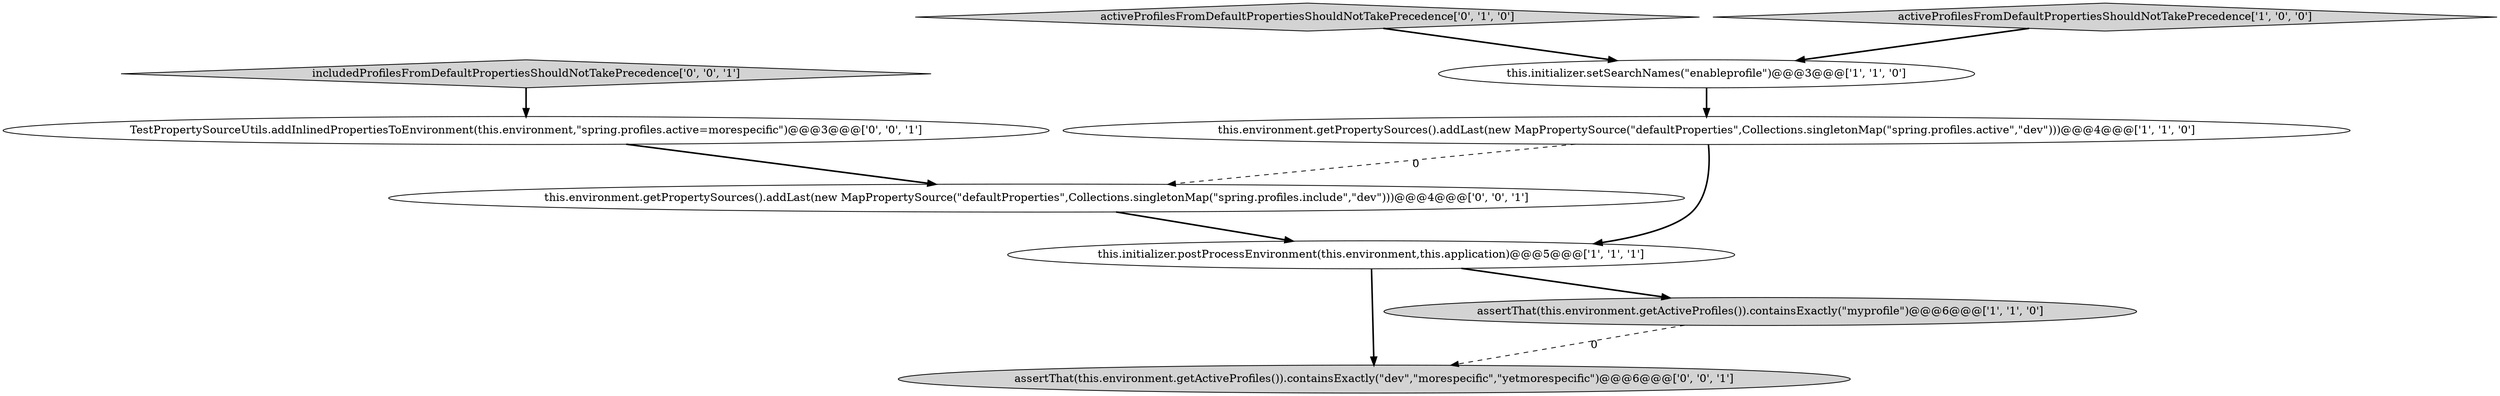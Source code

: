digraph {
6 [style = filled, label = "assertThat(this.environment.getActiveProfiles()).containsExactly(\"dev\",\"morespecific\",\"yetmorespecific\")@@@6@@@['0', '0', '1']", fillcolor = lightgray, shape = ellipse image = "AAA0AAABBB3BBB"];
2 [style = filled, label = "this.initializer.postProcessEnvironment(this.environment,this.application)@@@5@@@['1', '1', '1']", fillcolor = white, shape = ellipse image = "AAA0AAABBB1BBB"];
5 [style = filled, label = "activeProfilesFromDefaultPropertiesShouldNotTakePrecedence['0', '1', '0']", fillcolor = lightgray, shape = diamond image = "AAA0AAABBB2BBB"];
4 [style = filled, label = "this.initializer.setSearchNames(\"enableprofile\")@@@3@@@['1', '1', '0']", fillcolor = white, shape = ellipse image = "AAA0AAABBB1BBB"];
0 [style = filled, label = "activeProfilesFromDefaultPropertiesShouldNotTakePrecedence['1', '0', '0']", fillcolor = lightgray, shape = diamond image = "AAA0AAABBB1BBB"];
1 [style = filled, label = "this.environment.getPropertySources().addLast(new MapPropertySource(\"defaultProperties\",Collections.singletonMap(\"spring.profiles.active\",\"dev\")))@@@4@@@['1', '1', '0']", fillcolor = white, shape = ellipse image = "AAA0AAABBB1BBB"];
7 [style = filled, label = "includedProfilesFromDefaultPropertiesShouldNotTakePrecedence['0', '0', '1']", fillcolor = lightgray, shape = diamond image = "AAA0AAABBB3BBB"];
8 [style = filled, label = "TestPropertySourceUtils.addInlinedPropertiesToEnvironment(this.environment,\"spring.profiles.active=morespecific\")@@@3@@@['0', '0', '1']", fillcolor = white, shape = ellipse image = "AAA0AAABBB3BBB"];
3 [style = filled, label = "assertThat(this.environment.getActiveProfiles()).containsExactly(\"myprofile\")@@@6@@@['1', '1', '0']", fillcolor = lightgray, shape = ellipse image = "AAA0AAABBB1BBB"];
9 [style = filled, label = "this.environment.getPropertySources().addLast(new MapPropertySource(\"defaultProperties\",Collections.singletonMap(\"spring.profiles.include\",\"dev\")))@@@4@@@['0', '0', '1']", fillcolor = white, shape = ellipse image = "AAA0AAABBB3BBB"];
1->9 [style = dashed, label="0"];
1->2 [style = bold, label=""];
4->1 [style = bold, label=""];
3->6 [style = dashed, label="0"];
7->8 [style = bold, label=""];
0->4 [style = bold, label=""];
9->2 [style = bold, label=""];
2->6 [style = bold, label=""];
5->4 [style = bold, label=""];
2->3 [style = bold, label=""];
8->9 [style = bold, label=""];
}
